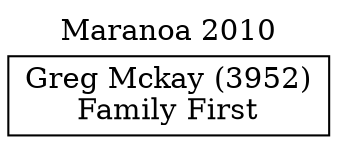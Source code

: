 // House preference flow
digraph "Greg Mckay (3952)_Maranoa_2010" {
	graph [label="Maranoa 2010" labelloc=t mclimit=10]
	node [shape=box]
	"Greg Mckay (3952)" [label="Greg Mckay (3952)
Family First"]
}
